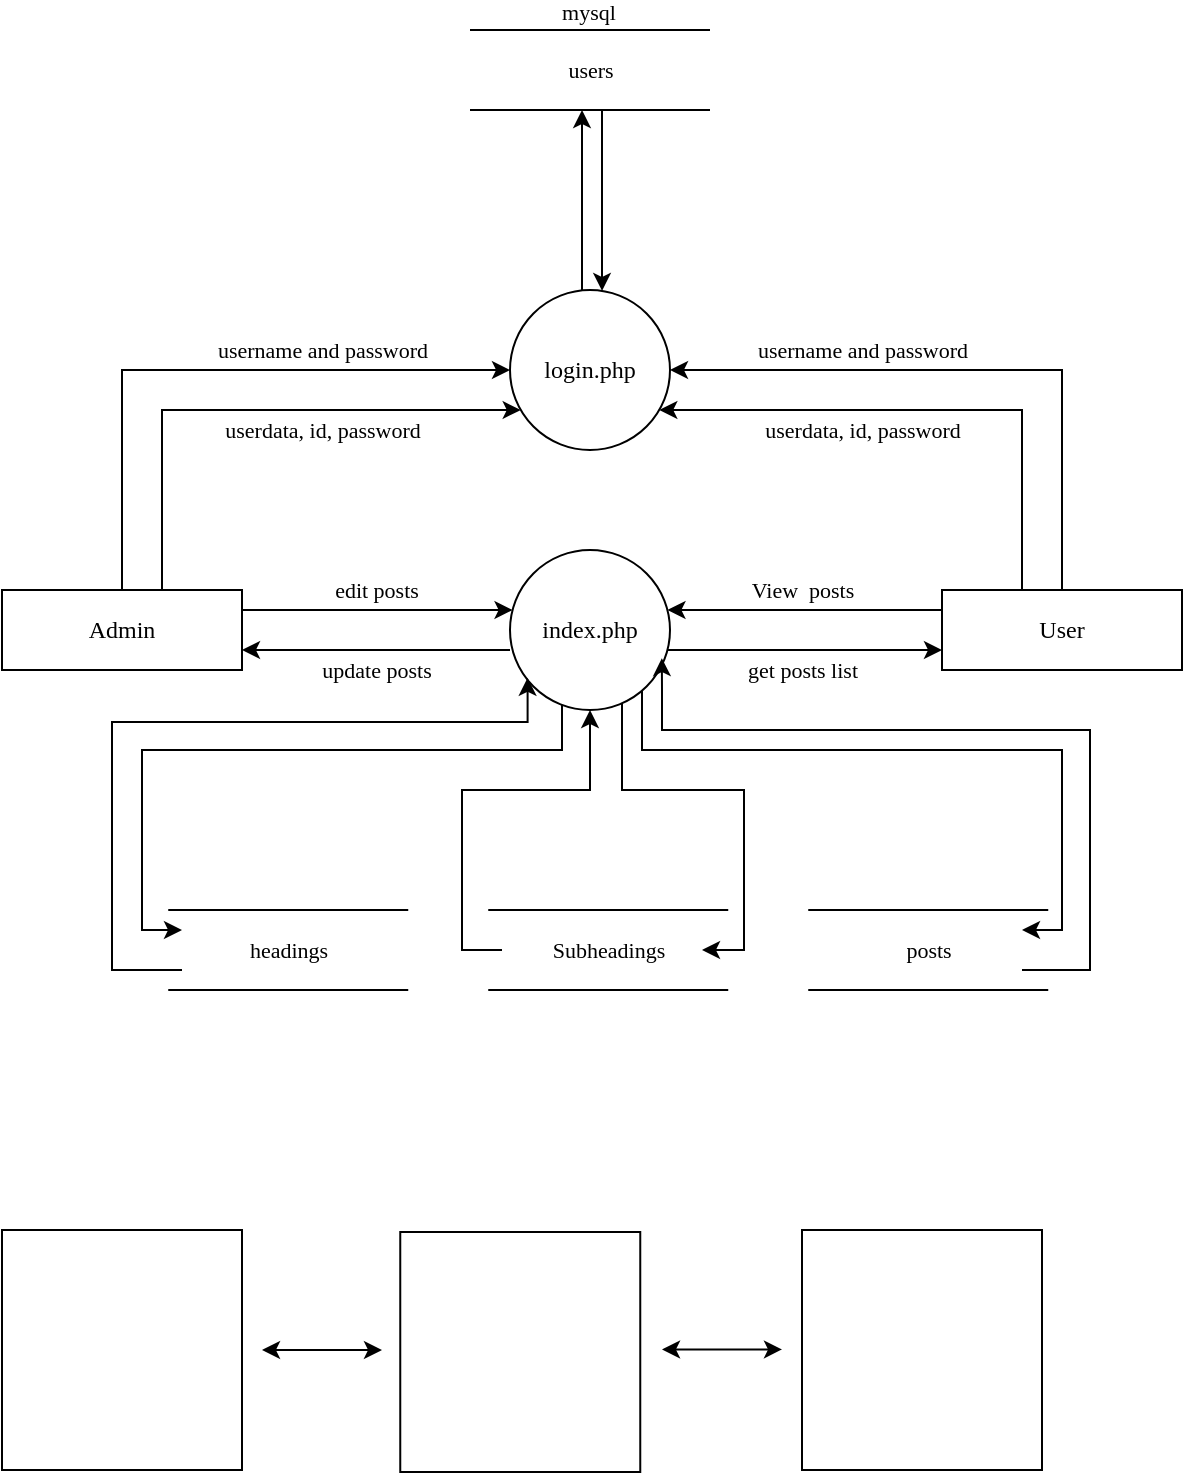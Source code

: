 <mxfile version="22.0.4" type="github">
  <diagram name="Page-1" id="lBZpwu1JZyiGF5Htnz3n">
    <mxGraphModel dx="1696" dy="872" grid="1" gridSize="10" guides="1" tooltips="1" connect="1" arrows="1" fold="1" page="1" pageScale="1" pageWidth="827" pageHeight="1169" math="0" shadow="0">
      <root>
        <mxCell id="0" />
        <mxCell id="1" parent="0" />
        <mxCell id="ip1-ym1mH7IvHa7WmzE2-49" value="" style="rounded=0;whiteSpace=wrap;html=1;" vertex="1" parent="1">
          <mxGeometry x="319.13" y="641" width="120" height="120" as="geometry" />
        </mxCell>
        <mxCell id="ip1-ym1mH7IvHa7WmzE2-6" style="edgeStyle=orthogonalEdgeStyle;rounded=0;orthogonalLoop=1;jettySize=auto;html=1;entryX=0;entryY=0.5;entryDx=0;entryDy=0;fontFamily=Times New Roman;" edge="1" parent="1" source="ip1-ym1mH7IvHa7WmzE2-1" target="ip1-ym1mH7IvHa7WmzE2-3">
          <mxGeometry relative="1" as="geometry">
            <Array as="points">
              <mxPoint x="180" y="210" />
            </Array>
          </mxGeometry>
        </mxCell>
        <mxCell id="ip1-ym1mH7IvHa7WmzE2-18" value="username and password" style="edgeLabel;html=1;align=center;verticalAlign=middle;resizable=0;points=[];fontFamily=Times New Roman;" vertex="1" connectable="0" parent="ip1-ym1mH7IvHa7WmzE2-6">
          <mxGeometry x="0.288" y="-1" relative="1" as="geometry">
            <mxPoint x="14" y="-11" as="offset" />
          </mxGeometry>
        </mxCell>
        <mxCell id="ip1-ym1mH7IvHa7WmzE2-22" style="edgeStyle=orthogonalEdgeStyle;rounded=0;orthogonalLoop=1;jettySize=auto;html=1;fontFamily=Times New Roman;" edge="1" parent="1" source="ip1-ym1mH7IvHa7WmzE2-1" target="ip1-ym1mH7IvHa7WmzE2-4">
          <mxGeometry relative="1" as="geometry">
            <Array as="points">
              <mxPoint x="270" y="330" />
              <mxPoint x="270" y="330" />
            </Array>
          </mxGeometry>
        </mxCell>
        <mxCell id="ip1-ym1mH7IvHa7WmzE2-1" value="Admin" style="rounded=0;whiteSpace=wrap;html=1;fontFamily=Times New Roman;" vertex="1" parent="1">
          <mxGeometry x="120" y="320" width="120" height="40" as="geometry" />
        </mxCell>
        <mxCell id="ip1-ym1mH7IvHa7WmzE2-8" style="edgeStyle=orthogonalEdgeStyle;rounded=0;orthogonalLoop=1;jettySize=auto;html=1;entryX=1;entryY=0.5;entryDx=0;entryDy=0;fontFamily=Times New Roman;" edge="1" parent="1" source="ip1-ym1mH7IvHa7WmzE2-2" target="ip1-ym1mH7IvHa7WmzE2-3">
          <mxGeometry relative="1" as="geometry">
            <Array as="points">
              <mxPoint x="650" y="210" />
            </Array>
          </mxGeometry>
        </mxCell>
        <mxCell id="ip1-ym1mH7IvHa7WmzE2-24" style="edgeStyle=orthogonalEdgeStyle;rounded=0;orthogonalLoop=1;jettySize=auto;html=1;fontFamily=Times New Roman;" edge="1" parent="1" source="ip1-ym1mH7IvHa7WmzE2-2" target="ip1-ym1mH7IvHa7WmzE2-4">
          <mxGeometry relative="1" as="geometry">
            <Array as="points">
              <mxPoint x="560" y="330" />
              <mxPoint x="560" y="330" />
            </Array>
          </mxGeometry>
        </mxCell>
        <mxCell id="ip1-ym1mH7IvHa7WmzE2-2" value="User" style="rounded=0;whiteSpace=wrap;html=1;fontFamily=Times New Roman;" vertex="1" parent="1">
          <mxGeometry x="590" y="320" width="120" height="40" as="geometry" />
        </mxCell>
        <mxCell id="ip1-ym1mH7IvHa7WmzE2-16" style="edgeStyle=orthogonalEdgeStyle;rounded=0;orthogonalLoop=1;jettySize=auto;html=1;fontFamily=Times New Roman;" edge="1" parent="1" target="ip1-ym1mH7IvHa7WmzE2-3">
          <mxGeometry relative="1" as="geometry">
            <mxPoint x="420" y="80" as="sourcePoint" />
            <Array as="points">
              <mxPoint x="420" y="150" />
              <mxPoint x="420" y="150" />
            </Array>
          </mxGeometry>
        </mxCell>
        <mxCell id="ip1-ym1mH7IvHa7WmzE2-3" value="login.php" style="ellipse;whiteSpace=wrap;html=1;aspect=fixed;fontFamily=Times New Roman;" vertex="1" parent="1">
          <mxGeometry x="374" y="170" width="80" height="80" as="geometry" />
        </mxCell>
        <mxCell id="ip1-ym1mH7IvHa7WmzE2-40" style="edgeStyle=orthogonalEdgeStyle;rounded=0;orthogonalLoop=1;jettySize=auto;html=1;fontFamily=Times New Roman;" edge="1" parent="1" source="ip1-ym1mH7IvHa7WmzE2-4">
          <mxGeometry relative="1" as="geometry">
            <mxPoint x="210" y="490" as="targetPoint" />
            <Array as="points">
              <mxPoint x="400" y="400" />
              <mxPoint x="190" y="400" />
              <mxPoint x="190" y="490" />
              <mxPoint x="210" y="490" />
            </Array>
          </mxGeometry>
        </mxCell>
        <mxCell id="ip1-ym1mH7IvHa7WmzE2-41" style="edgeStyle=orthogonalEdgeStyle;rounded=0;orthogonalLoop=1;jettySize=auto;html=1;fontFamily=Times New Roman;" edge="1" parent="1" source="ip1-ym1mH7IvHa7WmzE2-4">
          <mxGeometry relative="1" as="geometry">
            <mxPoint x="630" y="490" as="targetPoint" />
            <Array as="points">
              <mxPoint x="440" y="400" />
              <mxPoint x="650" y="400" />
              <mxPoint x="650" y="490" />
              <mxPoint x="630" y="490" />
            </Array>
          </mxGeometry>
        </mxCell>
        <mxCell id="ip1-ym1mH7IvHa7WmzE2-42" style="edgeStyle=orthogonalEdgeStyle;rounded=0;orthogonalLoop=1;jettySize=auto;html=1;fontFamily=Times New Roman;" edge="1" parent="1" source="ip1-ym1mH7IvHa7WmzE2-4">
          <mxGeometry relative="1" as="geometry">
            <mxPoint x="470" y="500" as="targetPoint" />
            <Array as="points">
              <mxPoint x="430" y="420" />
              <mxPoint x="491" y="420" />
              <mxPoint x="491" y="500" />
            </Array>
          </mxGeometry>
        </mxCell>
        <mxCell id="ip1-ym1mH7IvHa7WmzE2-43" style="edgeStyle=orthogonalEdgeStyle;rounded=0;orthogonalLoop=1;jettySize=auto;html=1;fontFamily=Times New Roman;" edge="1" parent="1" target="ip1-ym1mH7IvHa7WmzE2-4">
          <mxGeometry relative="1" as="geometry">
            <mxPoint x="370" y="500" as="sourcePoint" />
            <Array as="points">
              <mxPoint x="350" y="420" />
              <mxPoint x="414" y="420" />
            </Array>
          </mxGeometry>
        </mxCell>
        <mxCell id="ip1-ym1mH7IvHa7WmzE2-4" value="index.php" style="ellipse;whiteSpace=wrap;html=1;aspect=fixed;fontFamily=Times New Roman;" vertex="1" parent="1">
          <mxGeometry x="374" y="300" width="80" height="80" as="geometry" />
        </mxCell>
        <mxCell id="ip1-ym1mH7IvHa7WmzE2-7" style="edgeStyle=orthogonalEdgeStyle;rounded=0;orthogonalLoop=1;jettySize=auto;html=1;fontFamily=Times New Roman;" edge="1" parent="1" target="ip1-ym1mH7IvHa7WmzE2-3">
          <mxGeometry relative="1" as="geometry">
            <mxPoint x="200" y="320" as="sourcePoint" />
            <mxPoint x="394" y="210" as="targetPoint" />
            <Array as="points">
              <mxPoint x="200" y="230" />
            </Array>
          </mxGeometry>
        </mxCell>
        <mxCell id="ip1-ym1mH7IvHa7WmzE2-9" style="edgeStyle=orthogonalEdgeStyle;rounded=0;orthogonalLoop=1;jettySize=auto;html=1;fontFamily=Times New Roman;" edge="1" parent="1" source="ip1-ym1mH7IvHa7WmzE2-2" target="ip1-ym1mH7IvHa7WmzE2-3">
          <mxGeometry relative="1" as="geometry">
            <mxPoint x="640" y="310" as="sourcePoint" />
            <mxPoint x="464" y="220" as="targetPoint" />
            <Array as="points">
              <mxPoint x="630" y="230" />
            </Array>
          </mxGeometry>
        </mxCell>
        <mxCell id="ip1-ym1mH7IvHa7WmzE2-12" value="" style="endArrow=none;html=1;rounded=0;fontFamily=Times New Roman;" edge="1" parent="1">
          <mxGeometry width="50" height="50" relative="1" as="geometry">
            <mxPoint x="354" y="40" as="sourcePoint" />
            <mxPoint x="474" y="40" as="targetPoint" />
          </mxGeometry>
        </mxCell>
        <mxCell id="ip1-ym1mH7IvHa7WmzE2-14" value="users" style="edgeLabel;html=1;align=center;verticalAlign=middle;resizable=0;points=[];fontFamily=Times New Roman;" vertex="1" connectable="0" parent="ip1-ym1mH7IvHa7WmzE2-12">
          <mxGeometry x="-0.127" y="-6" relative="1" as="geometry">
            <mxPoint x="7" y="14" as="offset" />
          </mxGeometry>
        </mxCell>
        <mxCell id="ip1-ym1mH7IvHa7WmzE2-13" value="" style="endArrow=none;html=1;rounded=0;fontFamily=Times New Roman;" edge="1" parent="1">
          <mxGeometry width="50" height="50" relative="1" as="geometry">
            <mxPoint x="354" y="80" as="sourcePoint" />
            <mxPoint x="474" y="80" as="targetPoint" />
          </mxGeometry>
        </mxCell>
        <mxCell id="ip1-ym1mH7IvHa7WmzE2-15" value="mysql" style="edgeLabel;html=1;align=center;verticalAlign=middle;resizable=0;points=[];fontFamily=Times New Roman;" vertex="1" connectable="0" parent="1">
          <mxGeometry x="423.121" y="70" as="geometry">
            <mxPoint x="-10" y="-39" as="offset" />
          </mxGeometry>
        </mxCell>
        <mxCell id="ip1-ym1mH7IvHa7WmzE2-17" style="edgeStyle=orthogonalEdgeStyle;rounded=0;orthogonalLoop=1;jettySize=auto;html=1;fontFamily=Times New Roman;" edge="1" parent="1" source="ip1-ym1mH7IvHa7WmzE2-3">
          <mxGeometry relative="1" as="geometry">
            <mxPoint x="410" y="80" as="targetPoint" />
            <mxPoint x="410" y="170" as="sourcePoint" />
            <Array as="points">
              <mxPoint x="410" y="150" />
              <mxPoint x="410" y="150" />
            </Array>
          </mxGeometry>
        </mxCell>
        <mxCell id="ip1-ym1mH7IvHa7WmzE2-19" value="userdata, id, password" style="edgeLabel;html=1;align=center;verticalAlign=middle;resizable=0;points=[];fontFamily=Times New Roman;" vertex="1" connectable="0" parent="1">
          <mxGeometry x="280.0" y="240.0" as="geometry" />
        </mxCell>
        <mxCell id="ip1-ym1mH7IvHa7WmzE2-20" value="username and password" style="edgeLabel;html=1;align=center;verticalAlign=middle;resizable=0;points=[];fontFamily=Times New Roman;" vertex="1" connectable="0" parent="1">
          <mxGeometry x="549.995" y="200.029" as="geometry" />
        </mxCell>
        <mxCell id="ip1-ym1mH7IvHa7WmzE2-21" value="userdata, id, password" style="edgeLabel;html=1;align=center;verticalAlign=middle;resizable=0;points=[];fontFamily=Times New Roman;" vertex="1" connectable="0" parent="1">
          <mxGeometry x="550.1" y="240.0" as="geometry" />
        </mxCell>
        <mxCell id="ip1-ym1mH7IvHa7WmzE2-23" style="edgeStyle=orthogonalEdgeStyle;rounded=0;orthogonalLoop=1;jettySize=auto;html=1;entryX=0;entryY=0.5;entryDx=0;entryDy=0;fontFamily=Times New Roman;" edge="1" parent="1">
          <mxGeometry relative="1" as="geometry">
            <mxPoint x="374" y="350" as="sourcePoint" />
            <mxPoint x="240" y="350" as="targetPoint" />
          </mxGeometry>
        </mxCell>
        <mxCell id="ip1-ym1mH7IvHa7WmzE2-25" style="edgeStyle=orthogonalEdgeStyle;rounded=0;orthogonalLoop=1;jettySize=auto;html=1;fontFamily=Times New Roman;" edge="1" parent="1">
          <mxGeometry relative="1" as="geometry">
            <mxPoint x="453" y="350" as="sourcePoint" />
            <mxPoint x="590" y="350" as="targetPoint" />
            <Array as="points">
              <mxPoint x="560" y="350" />
              <mxPoint x="560" y="350" />
            </Array>
          </mxGeometry>
        </mxCell>
        <mxCell id="ip1-ym1mH7IvHa7WmzE2-27" value="View&amp;nbsp; posts" style="edgeLabel;html=1;align=center;verticalAlign=middle;resizable=0;points=[];fontFamily=Times New Roman;" vertex="1" connectable="0" parent="1">
          <mxGeometry x="519.995" y="319.999" as="geometry" />
        </mxCell>
        <mxCell id="ip1-ym1mH7IvHa7WmzE2-28" value="get posts list" style="edgeLabel;html=1;align=center;verticalAlign=middle;resizable=0;points=[];fontFamily=Times New Roman;" vertex="1" connectable="0" parent="1">
          <mxGeometry x="512.995" y="362.999" as="geometry">
            <mxPoint x="7" y="-3" as="offset" />
          </mxGeometry>
        </mxCell>
        <mxCell id="ip1-ym1mH7IvHa7WmzE2-29" value="edit posts" style="edgeLabel;html=1;align=center;verticalAlign=middle;resizable=0;points=[];fontFamily=Times New Roman;" vertex="1" connectable="0" parent="1">
          <mxGeometry x="306.995" y="319.999" as="geometry" />
        </mxCell>
        <mxCell id="ip1-ym1mH7IvHa7WmzE2-30" value="update posts" style="edgeLabel;html=1;align=center;verticalAlign=middle;resizable=0;points=[];fontFamily=Times New Roman;" vertex="1" connectable="0" parent="1">
          <mxGeometry x="299.995" y="362.999" as="geometry">
            <mxPoint x="7" y="-3" as="offset" />
          </mxGeometry>
        </mxCell>
        <mxCell id="ip1-ym1mH7IvHa7WmzE2-31" value="" style="endArrow=none;html=1;rounded=0;fontFamily=Times New Roman;" edge="1" parent="1">
          <mxGeometry width="50" height="50" relative="1" as="geometry">
            <mxPoint x="203.12" y="480" as="sourcePoint" />
            <mxPoint x="323.12" y="480" as="targetPoint" />
          </mxGeometry>
        </mxCell>
        <mxCell id="ip1-ym1mH7IvHa7WmzE2-32" value="headings" style="edgeLabel;html=1;align=center;verticalAlign=middle;resizable=0;points=[];fontFamily=Times New Roman;" vertex="1" connectable="0" parent="ip1-ym1mH7IvHa7WmzE2-31">
          <mxGeometry x="-0.127" y="-6" relative="1" as="geometry">
            <mxPoint x="7" y="14" as="offset" />
          </mxGeometry>
        </mxCell>
        <mxCell id="ip1-ym1mH7IvHa7WmzE2-33" value="" style="endArrow=none;html=1;rounded=0;fontFamily=Times New Roman;" edge="1" parent="1">
          <mxGeometry width="50" height="50" relative="1" as="geometry">
            <mxPoint x="203.12" y="520" as="sourcePoint" />
            <mxPoint x="323.12" y="520" as="targetPoint" />
          </mxGeometry>
        </mxCell>
        <mxCell id="ip1-ym1mH7IvHa7WmzE2-34" value="" style="endArrow=none;html=1;rounded=0;fontFamily=Times New Roman;" edge="1" parent="1">
          <mxGeometry width="50" height="50" relative="1" as="geometry">
            <mxPoint x="363.12" y="480" as="sourcePoint" />
            <mxPoint x="483.12" y="480" as="targetPoint" />
          </mxGeometry>
        </mxCell>
        <mxCell id="ip1-ym1mH7IvHa7WmzE2-35" value="Subheadings" style="edgeLabel;html=1;align=center;verticalAlign=middle;resizable=0;points=[];fontFamily=Times New Roman;" vertex="1" connectable="0" parent="ip1-ym1mH7IvHa7WmzE2-34">
          <mxGeometry x="-0.127" y="-6" relative="1" as="geometry">
            <mxPoint x="7" y="14" as="offset" />
          </mxGeometry>
        </mxCell>
        <mxCell id="ip1-ym1mH7IvHa7WmzE2-36" value="" style="endArrow=none;html=1;rounded=0;fontFamily=Times New Roman;" edge="1" parent="1">
          <mxGeometry width="50" height="50" relative="1" as="geometry">
            <mxPoint x="363.12" y="520" as="sourcePoint" />
            <mxPoint x="483.12" y="520" as="targetPoint" />
          </mxGeometry>
        </mxCell>
        <mxCell id="ip1-ym1mH7IvHa7WmzE2-37" value="" style="endArrow=none;html=1;rounded=0;fontFamily=Times New Roman;" edge="1" parent="1">
          <mxGeometry width="50" height="50" relative="1" as="geometry">
            <mxPoint x="523.12" y="480" as="sourcePoint" />
            <mxPoint x="643.12" y="480" as="targetPoint" />
          </mxGeometry>
        </mxCell>
        <mxCell id="ip1-ym1mH7IvHa7WmzE2-38" value="posts" style="edgeLabel;html=1;align=center;verticalAlign=middle;resizable=0;points=[];fontFamily=Times New Roman;" vertex="1" connectable="0" parent="ip1-ym1mH7IvHa7WmzE2-37">
          <mxGeometry x="-0.127" y="-6" relative="1" as="geometry">
            <mxPoint x="7" y="14" as="offset" />
          </mxGeometry>
        </mxCell>
        <mxCell id="ip1-ym1mH7IvHa7WmzE2-39" value="" style="endArrow=none;html=1;rounded=0;fontFamily=Times New Roman;" edge="1" parent="1">
          <mxGeometry width="50" height="50" relative="1" as="geometry">
            <mxPoint x="523.12" y="520" as="sourcePoint" />
            <mxPoint x="643.12" y="520" as="targetPoint" />
          </mxGeometry>
        </mxCell>
        <mxCell id="ip1-ym1mH7IvHa7WmzE2-44" style="edgeStyle=orthogonalEdgeStyle;rounded=0;orthogonalLoop=1;jettySize=auto;html=1;entryX=0.11;entryY=0.799;entryDx=0;entryDy=0;entryPerimeter=0;fontFamily=Times New Roman;" edge="1" parent="1" target="ip1-ym1mH7IvHa7WmzE2-4">
          <mxGeometry relative="1" as="geometry">
            <mxPoint x="385" y="363" as="targetPoint" />
            <mxPoint x="210" y="510" as="sourcePoint" />
            <Array as="points">
              <mxPoint x="175" y="510" />
              <mxPoint x="175" y="386" />
              <mxPoint x="383" y="386" />
            </Array>
          </mxGeometry>
        </mxCell>
        <mxCell id="ip1-ym1mH7IvHa7WmzE2-45" style="edgeStyle=orthogonalEdgeStyle;rounded=0;orthogonalLoop=1;jettySize=auto;html=1;exitX=0.942;exitY=0.703;exitDx=0;exitDy=0;exitPerimeter=0;entryX=0.949;entryY=0.676;entryDx=0;entryDy=0;entryPerimeter=0;fontFamily=Times New Roman;" edge="1" parent="1" target="ip1-ym1mH7IvHa7WmzE2-4">
          <mxGeometry relative="1" as="geometry">
            <mxPoint x="454" y="363" as="targetPoint" />
            <mxPoint x="630" y="510" as="sourcePoint" />
            <Array as="points">
              <mxPoint x="664" y="510" />
              <mxPoint x="664" y="390" />
              <mxPoint x="450" y="390" />
              <mxPoint x="450" y="370" />
              <mxPoint x="450" y="370" />
            </Array>
          </mxGeometry>
        </mxCell>
        <mxCell id="ip1-ym1mH7IvHa7WmzE2-46" value="" style="rounded=0;whiteSpace=wrap;html=1;" vertex="1" parent="1">
          <mxGeometry x="120" y="640" width="120" height="120" as="geometry" />
        </mxCell>
        <mxCell id="ip1-ym1mH7IvHa7WmzE2-47" value="" style="shape=image;verticalLabelPosition=bottom;labelBackgroundColor=default;verticalAlign=top;aspect=fixed;imageAspect=0;image=https://miro.medium.com/v2/resize:fit:5120/1*l4xICbIIYlz1OTymWCoUTw.jpeg;" vertex="1" parent="1">
          <mxGeometry x="133" y="674.5" width="95.5" height="53" as="geometry" />
        </mxCell>
        <mxCell id="ip1-ym1mH7IvHa7WmzE2-48" value="" style="shape=image;verticalLabelPosition=bottom;labelBackgroundColor=default;verticalAlign=top;aspect=fixed;imageAspect=0;image=https://upload.wikimedia.org/wikipedia/commons/thumb/1/10/Apache_HTTP_server_logo_%282019-present%29.svg/2560px-Apache_HTTP_server_logo_%282019-present%29.svg.png;" vertex="1" parent="1">
          <mxGeometry x="330" y="681.25" width="98.25" height="37.5" as="geometry" />
        </mxCell>
        <mxCell id="ip1-ym1mH7IvHa7WmzE2-50" value="" style="rounded=0;whiteSpace=wrap;html=1;" vertex="1" parent="1">
          <mxGeometry x="520" y="640" width="120" height="120" as="geometry" />
        </mxCell>
        <mxCell id="ip1-ym1mH7IvHa7WmzE2-52" value="" style="shape=image;verticalLabelPosition=bottom;labelBackgroundColor=default;verticalAlign=top;aspect=fixed;imageAspect=0;image=https://www.vectorlogo.zone/logos/mysql/mysql-ar21.png;" vertex="1" parent="1">
          <mxGeometry x="530" y="677.5" width="100" height="50" as="geometry" />
        </mxCell>
        <mxCell id="ip1-ym1mH7IvHa7WmzE2-53" value="" style="endArrow=classic;startArrow=classic;html=1;rounded=0;" edge="1" parent="1">
          <mxGeometry width="50" height="50" relative="1" as="geometry">
            <mxPoint x="250" y="700" as="sourcePoint" />
            <mxPoint x="310" y="700" as="targetPoint" />
          </mxGeometry>
        </mxCell>
        <mxCell id="ip1-ym1mH7IvHa7WmzE2-54" value="" style="endArrow=classic;startArrow=classic;html=1;rounded=0;" edge="1" parent="1">
          <mxGeometry width="50" height="50" relative="1" as="geometry">
            <mxPoint x="450" y="699.72" as="sourcePoint" />
            <mxPoint x="510" y="699.72" as="targetPoint" />
          </mxGeometry>
        </mxCell>
      </root>
    </mxGraphModel>
  </diagram>
</mxfile>
